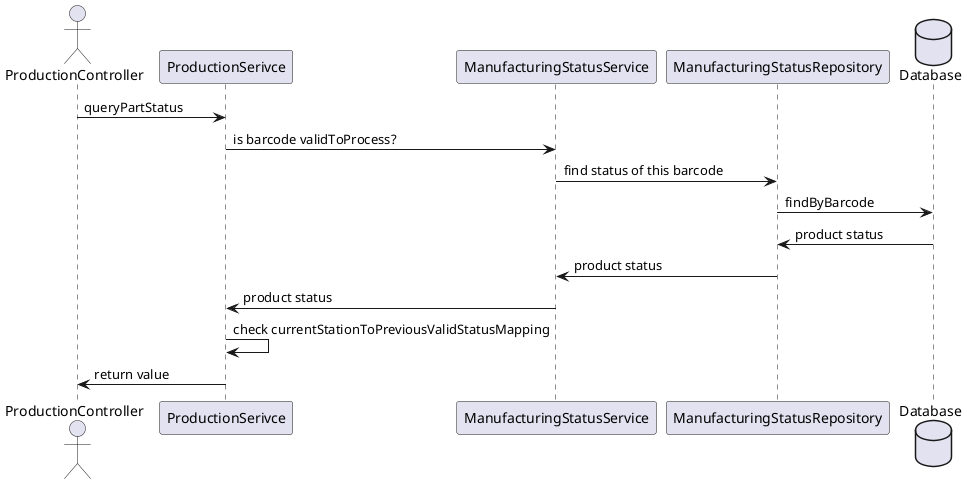 @startuml
actor ProductionController
participant ProductionSerivce
participant ManufacturingStatusService
participant ManufacturingStatusRepository
database Database

ProductionController->ProductionSerivce:queryPartStatus
ProductionSerivce->ManufacturingStatusService: is barcode validToProcess?
ManufacturingStatusService->ManufacturingStatusRepository:find status of this barcode
ManufacturingStatusRepository->Database:findByBarcode
Database->ManufacturingStatusRepository:product status
ManufacturingStatusRepository->ManufacturingStatusService:product status
ManufacturingStatusService->ProductionSerivce:product status
ProductionSerivce->ProductionSerivce:check currentStationToPreviousValidStatusMapping
ProductionSerivce->ProductionController:return value
@enduml